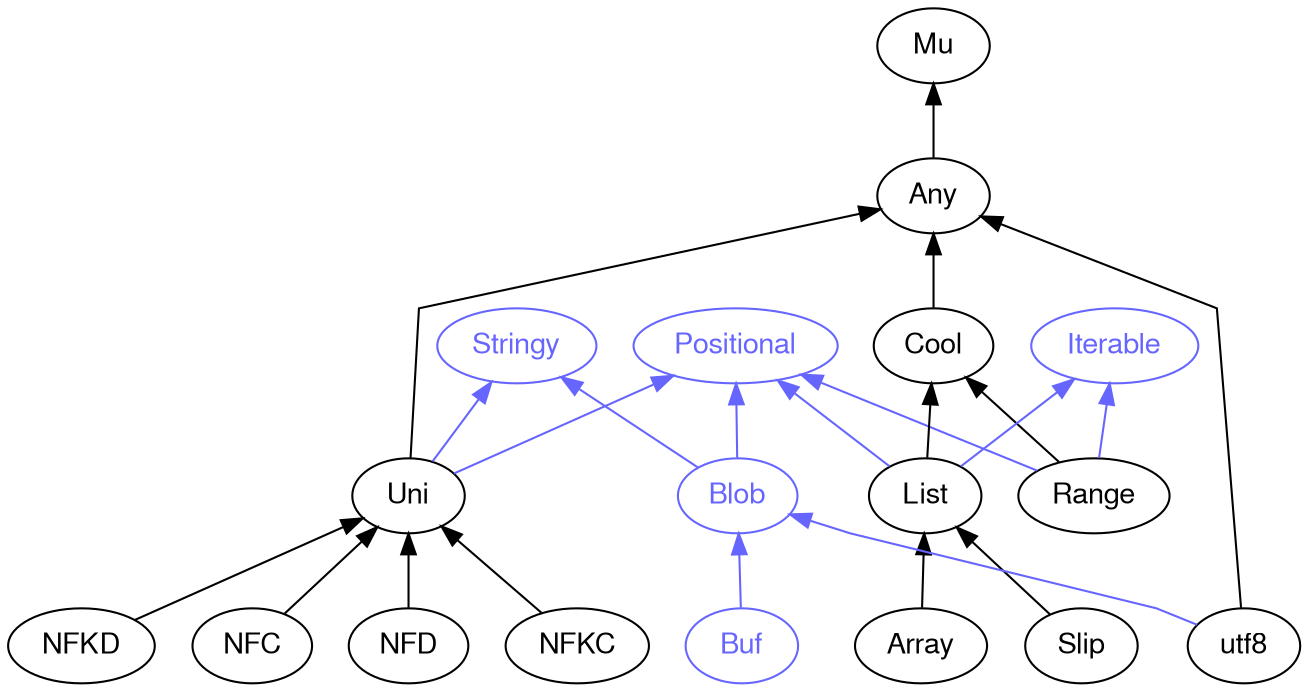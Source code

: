 digraph "perl6-type-graph" {
    rankdir=BT;
    splines=polyline;
    overlap=false; 
    // Types
    "Positional" [color="#6666FF", fontcolor="#6666FF", href="/type/Positional", fontname="FreeSans"];
    "Mu" [color="#000000", fontcolor="#000000", href="/type/Mu", fontname="FreeSans"];
    "Any" [color="#000000", fontcolor="#000000", href="/type/Any", fontname="FreeSans"];
    "Stringy" [color="#6666FF", fontcolor="#6666FF", href="/type/Stringy", fontname="FreeSans"];
    "Uni" [color="#000000", fontcolor="#000000", href="/type/Uni", fontname="FreeSans"];
    "Cool" [color="#000000", fontcolor="#000000", href="/type/Cool", fontname="FreeSans"];
    "Iterable" [color="#6666FF", fontcolor="#6666FF", href="/type/Iterable", fontname="FreeSans"];
    "Range" [color="#000000", fontcolor="#000000", href="/type/Range", fontname="FreeSans"];
    "List" [color="#000000", fontcolor="#000000", href="/type/List", fontname="FreeSans"];
    "Blob" [color="#6666FF", fontcolor="#6666FF", href="/type/Blob", fontname="FreeSans"];
    "NFKD" [color="#000000", fontcolor="#000000", href="/type/NFKD", fontname="FreeSans"];
    "NFC" [color="#000000", fontcolor="#000000", href="/type/NFC", fontname="FreeSans"];
    "NFD" [color="#000000", fontcolor="#000000", href="/type/NFD", fontname="FreeSans"];
    "NFKC" [color="#000000", fontcolor="#000000", href="/type/NFKC", fontname="FreeSans"];
    "Slip" [color="#000000", fontcolor="#000000", href="/type/Slip", fontname="FreeSans"];
    "Array" [color="#000000", fontcolor="#000000", href="/type/Array", fontname="FreeSans"];
    "utf8" [color="#000000", fontcolor="#000000", href="/type/utf8", fontname="FreeSans"];
    "Buf" [color="#6666FF", fontcolor="#6666FF", href="/type/Buf", fontname="FreeSans"];

    // Superclasses
    "Any" -> "Mu" [color="#000000"];
    "Uni" -> "Any" [color="#000000"];
    "Cool" -> "Any" [color="#000000"];
    "Range" -> "Cool" [color="#000000"];
    "List" -> "Cool" [color="#000000"];
    "NFKD" -> "Uni" [color="#000000"];
    "NFC" -> "Uni" [color="#000000"];
    "NFD" -> "Uni" [color="#000000"];
    "NFKC" -> "Uni" [color="#000000"];
    "Slip" -> "List" [color="#000000"];
    "Array" -> "List" [color="#000000"];
    "utf8" -> "Any" [color="#000000"];

    // Roles
    "Uni" -> "Positional" [color="#6666FF"];
    "Uni" -> "Stringy" [color="#6666FF"];
    "Range" -> "Positional" [color="#6666FF"];
    "Range" -> "Iterable" [color="#6666FF"];
    "List" -> "Positional" [color="#6666FF"];
    "List" -> "Iterable" [color="#6666FF"];
    "Blob" -> "Positional" [color="#6666FF"];
    "Blob" -> "Stringy" [color="#6666FF"];
    "utf8" -> "Blob" [color="#6666FF"];
    "Buf" -> "Blob" [color="#6666FF"];
}
